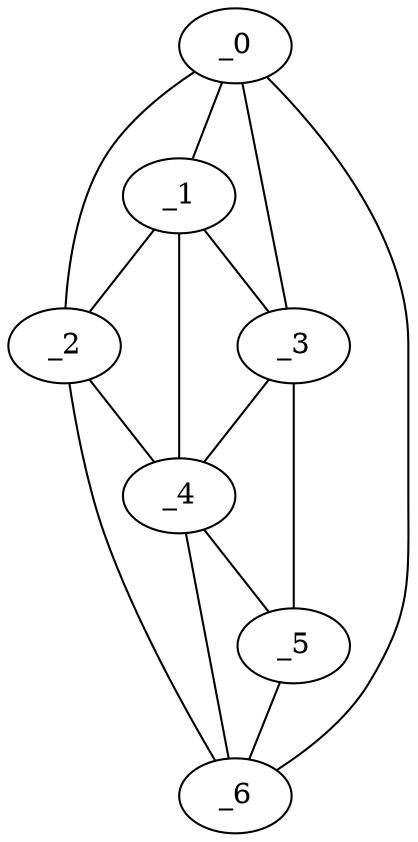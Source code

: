 graph "obj36__165.gxl" {
	_0	 [x=26,
		y=87];
	_1	 [x=32,
		y=84];
	_0 -- _1	 [valence=1];
	_2	 [x=37,
		y=85];
	_0 -- _2	 [valence=2];
	_3	 [x=38,
		y=59];
	_0 -- _3	 [valence=1];
	_6	 [x=125,
		y=77];
	_0 -- _6	 [valence=1];
	_1 -- _2	 [valence=2];
	_1 -- _3	 [valence=1];
	_4	 [x=43,
		y=83];
	_1 -- _4	 [valence=2];
	_2 -- _4	 [valence=1];
	_2 -- _6	 [valence=1];
	_3 -- _4	 [valence=2];
	_5	 [x=67,
		y=25];
	_3 -- _5	 [valence=1];
	_4 -- _5	 [valence=1];
	_4 -- _6	 [valence=1];
	_5 -- _6	 [valence=1];
}
